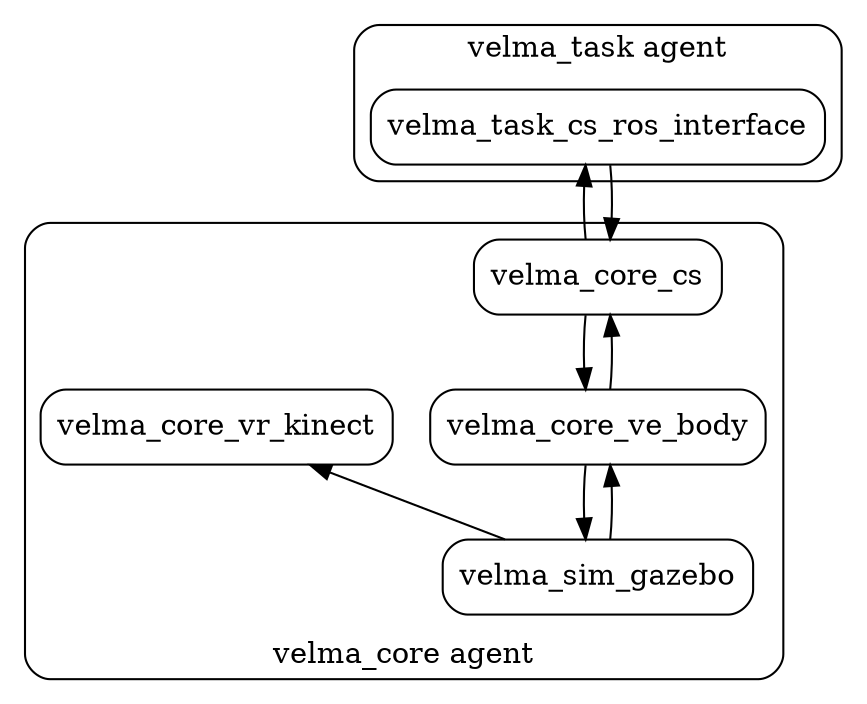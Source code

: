 digraph graphname {
    subgraph cluster_1 {
        style=rounded
        node [style=filled shape=box style=rounded];
        {rank = same; velma_task_cs_ros_interface;}
        label = "velma_task agent";
    }

    subgraph cluster_2 {
        style=rounded
        labelloc=b
        node [style=filled shape=box style=rounded];
        velma_core_cs -> velma_core_ve_body -> velma_sim_gazebo;
        velma_sim_gazebo -> velma_core_vr_kinect;
        velma_sim_gazebo -> velma_core_ve_body -> velma_core_cs;
        {rank=sink velma_sim_gazebo;}
        label = "velma_core agent";
    }

    velma_task_cs_ros_interface -> velma_core_cs;
    velma_core_cs -> velma_task_cs_ros_interface;

    margin=0;   # for whole graph
}

